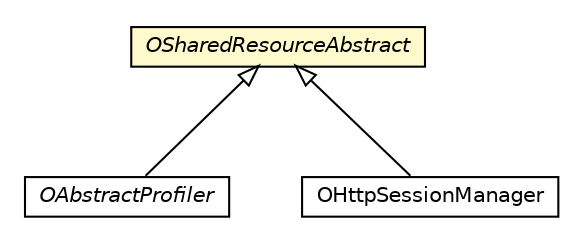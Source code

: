 #!/usr/local/bin/dot
#
# Class diagram 
# Generated by UMLGraph version R5_6-24-gf6e263 (http://www.umlgraph.org/)
#

digraph G {
	edge [fontname="Helvetica",fontsize=10,labelfontname="Helvetica",labelfontsize=10];
	node [fontname="Helvetica",fontsize=10,shape=plaintext];
	nodesep=0.25;
	ranksep=0.5;
	// com.orientechnologies.common.concur.resource.OSharedResourceAbstract
	c3924154 [label=<<table title="com.orientechnologies.common.concur.resource.OSharedResourceAbstract" border="0" cellborder="1" cellspacing="0" cellpadding="2" port="p" bgcolor="lemonChiffon" href="./OSharedResourceAbstract.html">
		<tr><td><table border="0" cellspacing="0" cellpadding="1">
<tr><td align="center" balign="center"><font face="Helvetica-Oblique"> OSharedResourceAbstract </font></td></tr>
		</table></td></tr>
		</table>>, URL="./OSharedResourceAbstract.html", fontname="Helvetica", fontcolor="black", fontsize=10.0];
	// com.orientechnologies.common.profiler.OAbstractProfiler
	c3924204 [label=<<table title="com.orientechnologies.common.profiler.OAbstractProfiler" border="0" cellborder="1" cellspacing="0" cellpadding="2" port="p" href="../../profiler/OAbstractProfiler.html">
		<tr><td><table border="0" cellspacing="0" cellpadding="1">
<tr><td align="center" balign="center"><font face="Helvetica-Oblique"> OAbstractProfiler </font></td></tr>
		</table></td></tr>
		</table>>, URL="../../profiler/OAbstractProfiler.html", fontname="Helvetica", fontcolor="black", fontsize=10.0];
	// com.orientechnologies.orient.server.network.protocol.http.OHttpSessionManager
	c3925771 [label=<<table title="com.orientechnologies.orient.server.network.protocol.http.OHttpSessionManager" border="0" cellborder="1" cellspacing="0" cellpadding="2" port="p" href="../../../orient/server/network/protocol/http/OHttpSessionManager.html">
		<tr><td><table border="0" cellspacing="0" cellpadding="1">
<tr><td align="center" balign="center"> OHttpSessionManager </td></tr>
		</table></td></tr>
		</table>>, URL="../../../orient/server/network/protocol/http/OHttpSessionManager.html", fontname="Helvetica", fontcolor="black", fontsize=10.0];
	//com.orientechnologies.common.profiler.OAbstractProfiler extends com.orientechnologies.common.concur.resource.OSharedResourceAbstract
	c3924154:p -> c3924204:p [dir=back,arrowtail=empty];
	//com.orientechnologies.orient.server.network.protocol.http.OHttpSessionManager extends com.orientechnologies.common.concur.resource.OSharedResourceAbstract
	c3924154:p -> c3925771:p [dir=back,arrowtail=empty];
}

